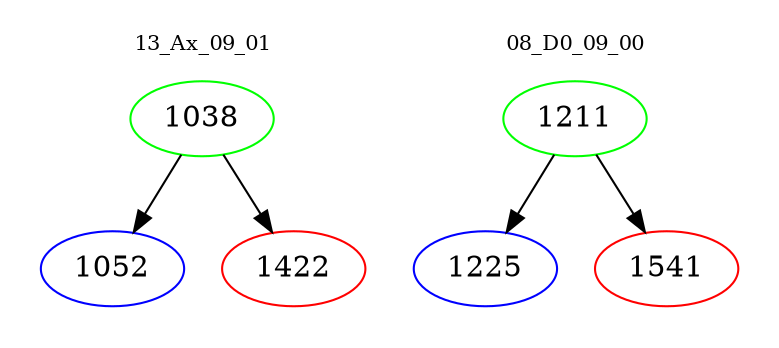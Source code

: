 digraph{
subgraph cluster_0 {
color = white
label = "13_Ax_09_01";
fontsize=10;
T0_1038 [label="1038", color="green"]
T0_1038 -> T0_1052 [color="black"]
T0_1052 [label="1052", color="blue"]
T0_1038 -> T0_1422 [color="black"]
T0_1422 [label="1422", color="red"]
}
subgraph cluster_1 {
color = white
label = "08_D0_09_00";
fontsize=10;
T1_1211 [label="1211", color="green"]
T1_1211 -> T1_1225 [color="black"]
T1_1225 [label="1225", color="blue"]
T1_1211 -> T1_1541 [color="black"]
T1_1541 [label="1541", color="red"]
}
}
